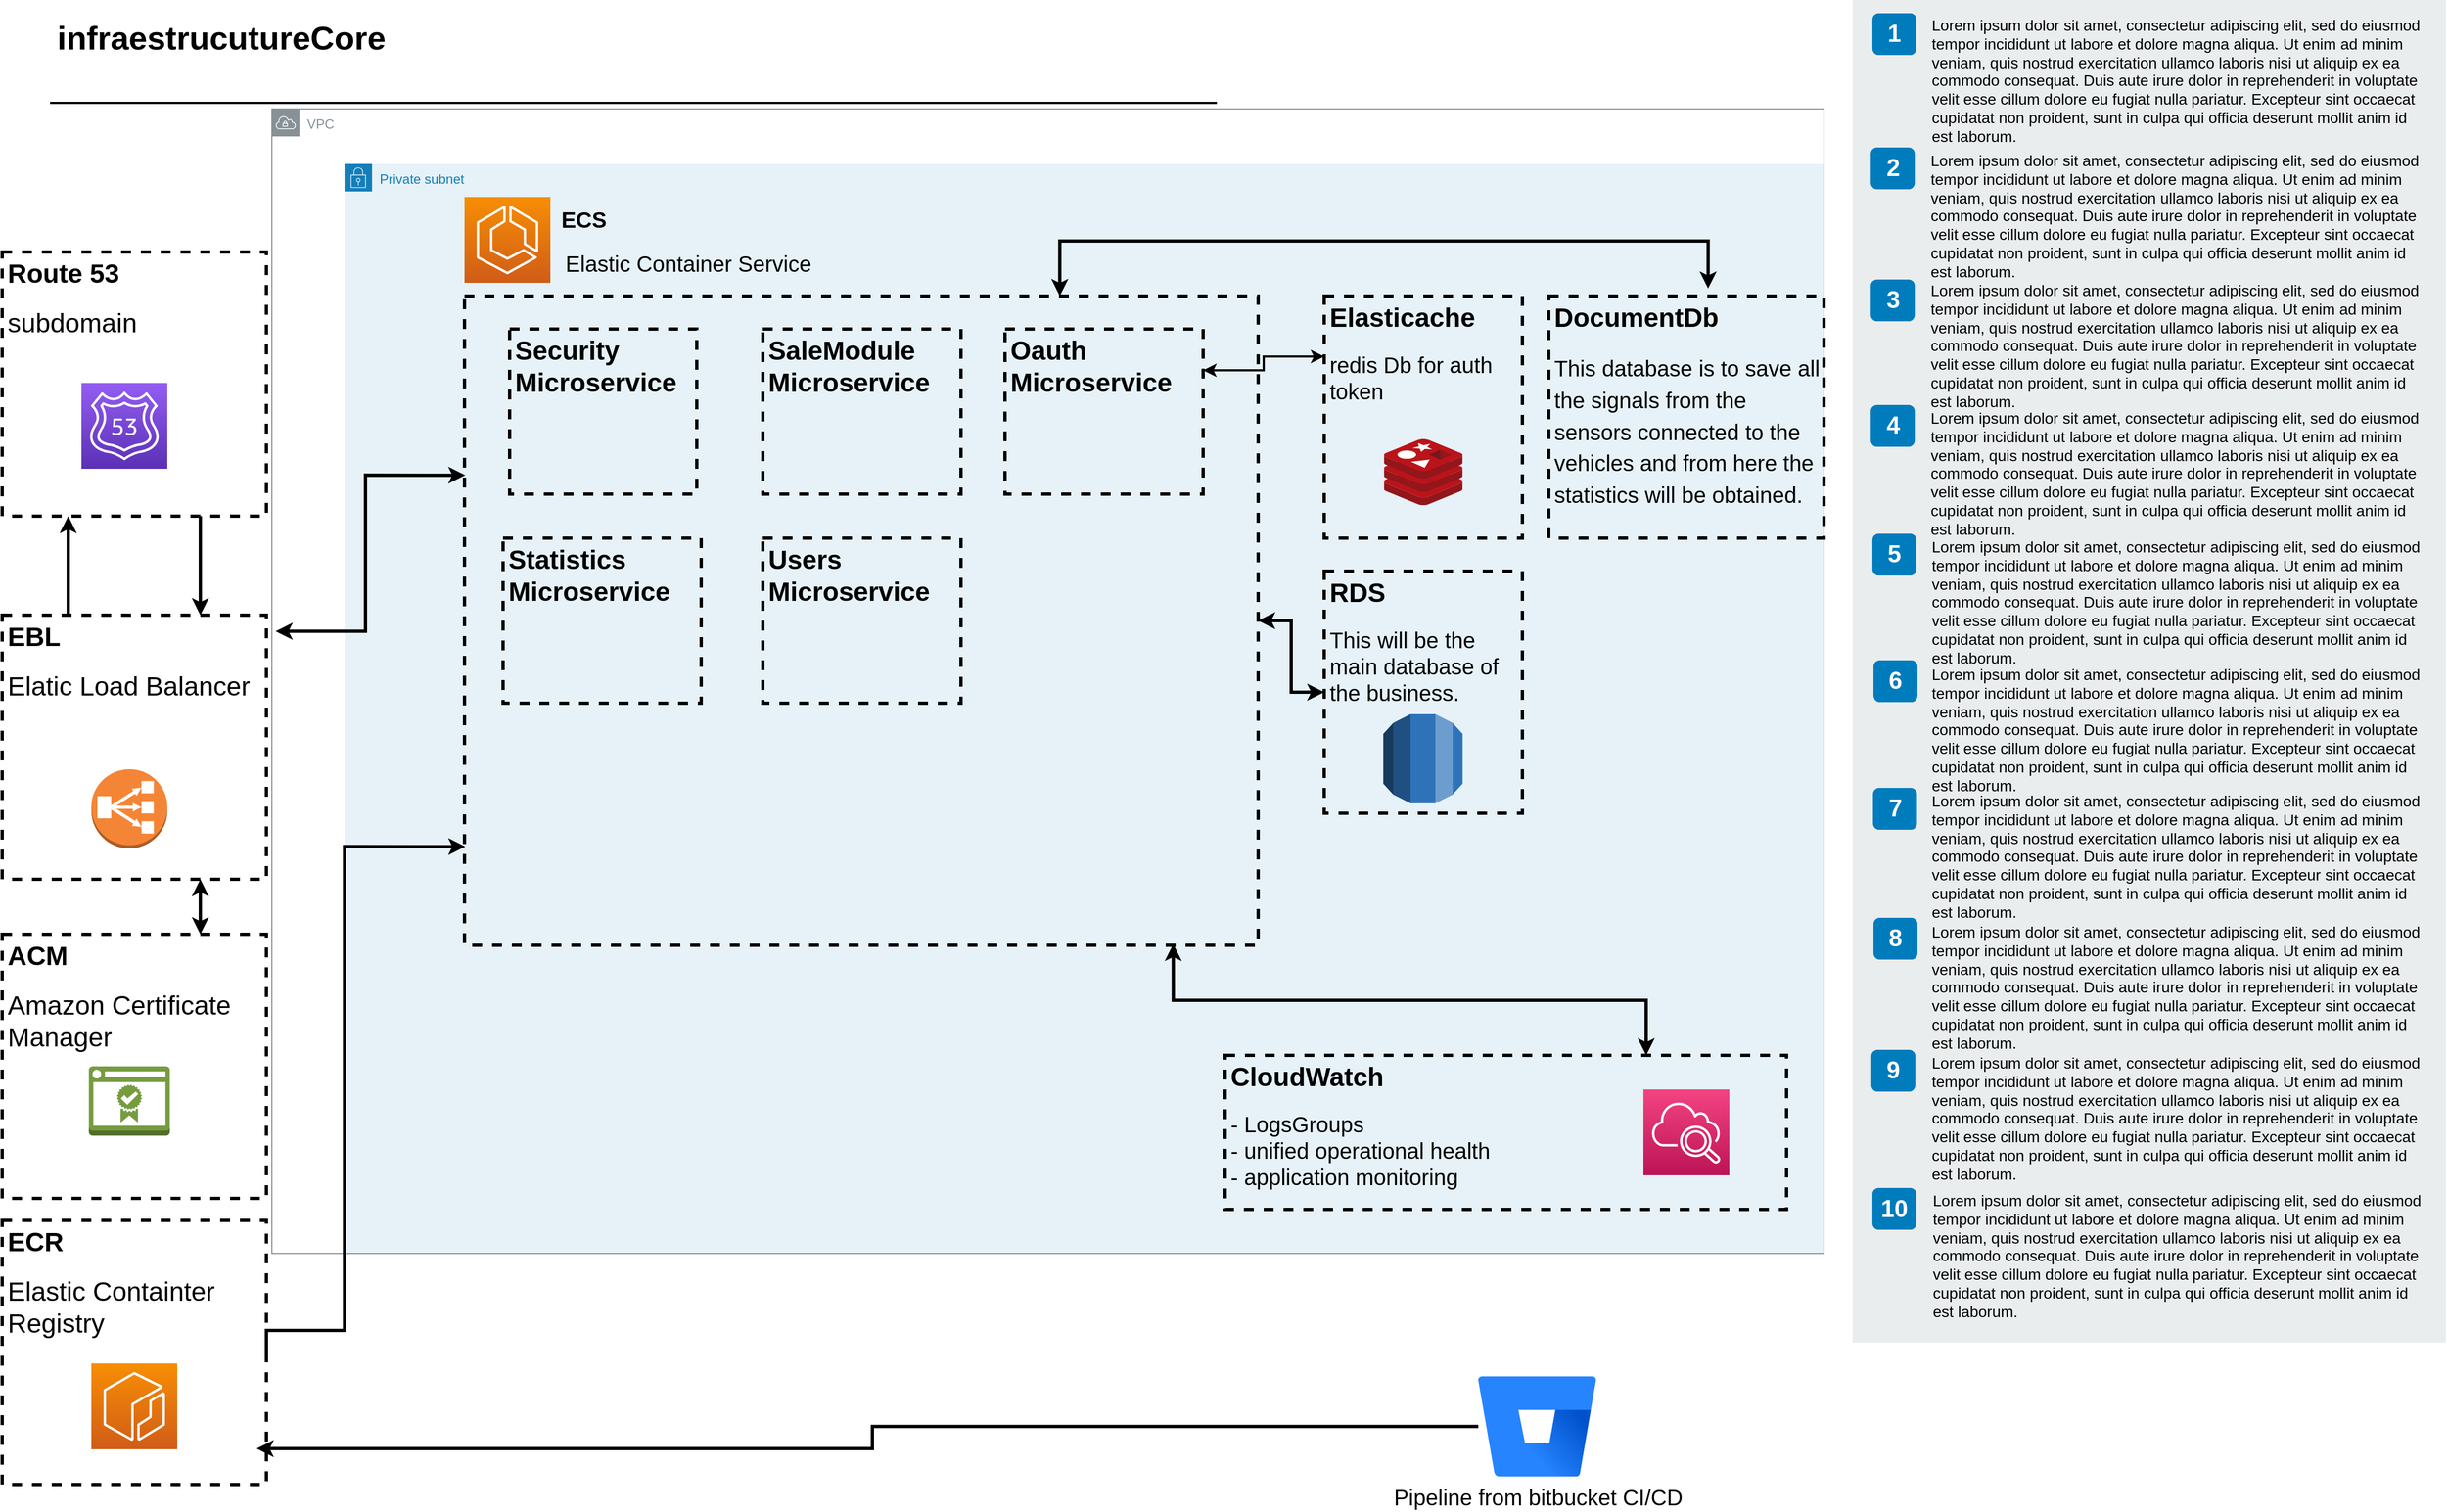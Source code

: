 <mxfile version="21.2.3" type="github">
  <diagram id="Ht1M8jgEwFfnCIfOTk4-" name="Page-1">
    <mxGraphModel dx="2296" dy="1111" grid="1" gridSize="10" guides="1" tooltips="1" connect="1" arrows="1" fold="1" page="1" pageScale="1" pageWidth="1169" pageHeight="827" math="0" shadow="0">
      <root>
        <mxCell id="0" />
        <mxCell id="1" parent="0" />
        <mxCell id="ovUjnCqYb-joogBGiaoR-35" style="edgeStyle=orthogonalEdgeStyle;rounded=0;orthogonalLoop=1;jettySize=auto;html=1;exitX=0.25;exitY=0;exitDx=0;exitDy=0;entryX=0.25;entryY=1;entryDx=0;entryDy=0;strokeWidth=3;" edge="1" parent="1" source="ovUjnCqYb-joogBGiaoR-29" target="ovUjnCqYb-joogBGiaoR-32">
          <mxGeometry relative="1" as="geometry" />
        </mxCell>
        <mxCell id="ovUjnCqYb-joogBGiaoR-46" style="edgeStyle=orthogonalEdgeStyle;rounded=0;orthogonalLoop=1;jettySize=auto;html=1;exitX=0.75;exitY=1;exitDx=0;exitDy=0;entryX=0.75;entryY=0;entryDx=0;entryDy=0;strokeWidth=3;startArrow=classic;startFill=1;" edge="1" parent="1" source="ovUjnCqYb-joogBGiaoR-29" target="ovUjnCqYb-joogBGiaoR-43">
          <mxGeometry relative="1" as="geometry" />
        </mxCell>
        <mxCell id="ovUjnCqYb-joogBGiaoR-29" value="&lt;h1 style=&quot;&quot;&gt;&lt;font style=&quot;font-size: 24px;&quot;&gt;&lt;b style=&quot;border-color: var(--border-color); text-align: center;&quot;&gt;EBL&lt;/b&gt;&lt;/font&gt;&lt;/h1&gt;&lt;h1 style=&quot;&quot;&gt;&lt;span style=&quot;font-weight: normal;&quot;&gt;Elatic Load Balancer&lt;/span&gt;&lt;/h1&gt;" style="text;html=1;strokeColor=default;fillColor=none;spacing=5;spacingTop=-20;whiteSpace=wrap;overflow=hidden;rounded=0;dashed=1;strokeWidth=3;resizeHeight=0;" vertex="1" parent="1">
          <mxGeometry x="9" y="610" width="240" height="240" as="geometry" />
        </mxCell>
        <mxCell id="-QjtrjUzRDEMRZ5MF8oH-47" value="infraestrucutureCore" style="text;html=1;resizable=0;points=[];autosize=1;align=left;verticalAlign=top;spacingTop=-4;fontSize=30;fontStyle=1" parent="1" vertex="1">
          <mxGeometry x="56.5" y="64.5" width="320" height="40" as="geometry" />
        </mxCell>
        <mxCell id="SCVMTBWpLvtzJIhz15lM-1" value="" style="line;strokeWidth=2;html=1;fontSize=14;" parent="1" vertex="1">
          <mxGeometry x="52.5" y="139.5" width="1060" height="10" as="geometry" />
        </mxCell>
        <mxCell id="7OVz4w7n9kzEPWy-4BBC-3" value="" style="rounded=0;whiteSpace=wrap;html=1;fillColor=#EAEDED;fontSize=22;fontColor=#FFFFFF;strokeColor=none;labelBackgroundColor=none;" parent="1" vertex="1">
          <mxGeometry x="1690" y="51" width="539" height="1220" as="geometry" />
        </mxCell>
        <mxCell id="7OVz4w7n9kzEPWy-4BBC-4" value="1" style="rounded=1;whiteSpace=wrap;html=1;fillColor=#007CBD;strokeColor=none;fontColor=#FFFFFF;fontStyle=1;fontSize=22;labelBackgroundColor=none;" parent="1" vertex="1">
          <mxGeometry x="1708" y="63" width="40" height="38" as="geometry" />
        </mxCell>
        <mxCell id="7OVz4w7n9kzEPWy-4BBC-5" value="2" style="rounded=1;whiteSpace=wrap;html=1;fillColor=#007CBD;strokeColor=none;fontColor=#FFFFFF;fontStyle=1;fontSize=22;labelBackgroundColor=none;" parent="1" vertex="1">
          <mxGeometry x="1706.5" y="185" width="40" height="38" as="geometry" />
        </mxCell>
        <mxCell id="7OVz4w7n9kzEPWy-4BBC-6" value="3" style="rounded=1;whiteSpace=wrap;html=1;fillColor=#007CBD;strokeColor=none;fontColor=#FFFFFF;fontStyle=1;fontSize=22;labelBackgroundColor=none;" parent="1" vertex="1">
          <mxGeometry x="1706.5" y="305" width="40" height="38" as="geometry" />
        </mxCell>
        <mxCell id="7OVz4w7n9kzEPWy-4BBC-7" value="4" style="rounded=1;whiteSpace=wrap;html=1;fillColor=#007CBD;strokeColor=none;fontColor=#FFFFFF;fontStyle=1;fontSize=22;labelBackgroundColor=none;" parent="1" vertex="1">
          <mxGeometry x="1706.5" y="419" width="40" height="38" as="geometry" />
        </mxCell>
        <mxCell id="7OVz4w7n9kzEPWy-4BBC-8" value="5" style="rounded=1;whiteSpace=wrap;html=1;fillColor=#007CBD;strokeColor=none;fontColor=#FFFFFF;fontStyle=1;fontSize=22;labelBackgroundColor=none;" parent="1" vertex="1">
          <mxGeometry x="1708" y="536" width="40" height="38" as="geometry" />
        </mxCell>
        <mxCell id="7OVz4w7n9kzEPWy-4BBC-9" value="6" style="rounded=1;whiteSpace=wrap;html=1;fillColor=#007CBD;strokeColor=none;fontColor=#FFFFFF;fontStyle=1;fontSize=22;labelBackgroundColor=none;" parent="1" vertex="1">
          <mxGeometry x="1709" y="651" width="40" height="38" as="geometry" />
        </mxCell>
        <mxCell id="7OVz4w7n9kzEPWy-4BBC-10" value="7" style="rounded=1;whiteSpace=wrap;html=1;fillColor=#007CBD;strokeColor=none;fontColor=#FFFFFF;fontStyle=1;fontSize=22;labelBackgroundColor=none;" parent="1" vertex="1">
          <mxGeometry x="1708.5" y="767" width="40" height="38" as="geometry" />
        </mxCell>
        <mxCell id="7OVz4w7n9kzEPWy-4BBC-11" value="8" style="rounded=1;whiteSpace=wrap;html=1;fillColor=#007CBD;strokeColor=none;fontColor=#FFFFFF;fontStyle=1;fontSize=22;labelBackgroundColor=none;" parent="1" vertex="1">
          <mxGeometry x="1709" y="885" width="40" height="38" as="geometry" />
        </mxCell>
        <mxCell id="7OVz4w7n9kzEPWy-4BBC-12" value="9" style="rounded=1;whiteSpace=wrap;html=1;fillColor=#007CBD;strokeColor=none;fontColor=#FFFFFF;fontStyle=1;fontSize=22;labelBackgroundColor=none;" parent="1" vertex="1">
          <mxGeometry x="1707" y="1005" width="40" height="38" as="geometry" />
        </mxCell>
        <mxCell id="7OVz4w7n9kzEPWy-4BBC-13" value="&lt;span&gt;Lorem ipsum dolor sit amet, consectetur adipiscing elit, sed do eiusmod tempor incididunt ut labore et dolore magna aliqua. Ut enim ad minim veniam, quis nostrud exercitation ullamco laboris nisi ut aliquip ex ea commodo consequat. Duis aute irure dolor in reprehenderit in voluptate velit esse cillum dolore eu fugiat nulla pariatur. Excepteur sint occaecat cupidatat non proident, sunt in culpa qui officia deserunt mollit anim id est laborum.&lt;/span&gt;&lt;br&gt;" style="text;html=1;align=left;verticalAlign=top;spacingTop=-4;fontSize=14;labelBackgroundColor=none;whiteSpace=wrap;" parent="1" vertex="1">
          <mxGeometry x="1759.5" y="62.5" width="449" height="118" as="geometry" />
        </mxCell>
        <mxCell id="7OVz4w7n9kzEPWy-4BBC-14" value="&lt;span&gt;Lorem ipsum dolor sit amet, consectetur adipiscing elit, sed do eiusmod tempor incididunt ut labore et dolore magna aliqua. Ut enim ad minim veniam, quis nostrud exercitation ullamco laboris nisi ut aliquip ex ea commodo consequat. Duis aute irure dolor in reprehenderit in voluptate velit esse cillum dolore eu fugiat nulla pariatur. Excepteur sint occaecat cupidatat non proident, sunt in culpa qui officia deserunt mollit anim id est laborum.&lt;/span&gt;&lt;br&gt;" style="text;html=1;align=left;verticalAlign=top;spacingTop=-4;fontSize=14;labelBackgroundColor=none;whiteSpace=wrap;" parent="1" vertex="1">
          <mxGeometry x="1758.5" y="185.5" width="450" height="115" as="geometry" />
        </mxCell>
        <mxCell id="7OVz4w7n9kzEPWy-4BBC-15" value="&lt;span&gt;Lorem ipsum dolor sit amet, consectetur adipiscing elit, sed do eiusmod tempor incididunt ut labore et dolore magna aliqua. Ut enim ad minim veniam, quis nostrud exercitation ullamco laboris nisi ut aliquip ex ea commodo consequat. Duis aute irure dolor in reprehenderit in voluptate velit esse cillum dolore eu fugiat nulla pariatur. Excepteur sint occaecat cupidatat non proident, sunt in culpa qui officia deserunt mollit anim id est laborum.&lt;/span&gt;&lt;br&gt;" style="text;html=1;align=left;verticalAlign=top;spacingTop=-4;fontSize=14;labelBackgroundColor=none;whiteSpace=wrap;" parent="1" vertex="1">
          <mxGeometry x="1758.5" y="303.5" width="450" height="117" as="geometry" />
        </mxCell>
        <mxCell id="7OVz4w7n9kzEPWy-4BBC-16" value="&lt;span&gt;Lorem ipsum dolor sit amet, consectetur adipiscing elit, sed do eiusmod tempor incididunt ut labore et dolore magna aliqua. Ut enim ad minim veniam, quis nostrud exercitation ullamco laboris nisi ut aliquip ex ea commodo consequat. Duis aute irure dolor in reprehenderit in voluptate velit esse cillum dolore eu fugiat nulla pariatur. Excepteur sint occaecat cupidatat non proident, sunt in culpa qui officia deserunt mollit anim id est laborum.&lt;/span&gt;&lt;br&gt;" style="text;html=1;align=left;verticalAlign=top;spacingTop=-4;fontSize=14;labelBackgroundColor=none;whiteSpace=wrap;" parent="1" vertex="1">
          <mxGeometry x="1758.5" y="419.5" width="450" height="121" as="geometry" />
        </mxCell>
        <mxCell id="7OVz4w7n9kzEPWy-4BBC-17" value="&lt;span&gt;Lorem ipsum dolor sit amet, consectetur adipiscing elit, sed do eiusmod tempor incididunt ut labore et dolore magna aliqua. Ut enim ad minim veniam, quis nostrud exercitation ullamco laboris nisi ut aliquip ex ea commodo consequat. Duis aute irure dolor in reprehenderit in voluptate velit esse cillum dolore eu fugiat nulla pariatur. Excepteur sint occaecat cupidatat non proident, sunt in culpa qui officia deserunt mollit anim id est laborum.&lt;/span&gt;&lt;br&gt;" style="text;html=1;align=left;verticalAlign=top;spacingTop=-4;fontSize=14;labelBackgroundColor=none;whiteSpace=wrap;" parent="1" vertex="1">
          <mxGeometry x="1759.5" y="536.5" width="449" height="114" as="geometry" />
        </mxCell>
        <mxCell id="7OVz4w7n9kzEPWy-4BBC-18" value="&lt;span&gt;Lorem ipsum dolor sit amet, consectetur adipiscing elit, sed do eiusmod tempor incididunt ut labore et dolore magna aliqua. Ut enim ad minim veniam, quis nostrud exercitation ullamco laboris nisi ut aliquip ex ea commodo consequat. Duis aute irure dolor in reprehenderit in voluptate velit esse cillum dolore eu fugiat nulla pariatur. Excepteur sint occaecat cupidatat non proident, sunt in culpa qui officia deserunt mollit anim id est laborum.&lt;/span&gt;&lt;br&gt;" style="text;html=1;align=left;verticalAlign=top;spacingTop=-4;fontSize=14;labelBackgroundColor=none;whiteSpace=wrap;" parent="1" vertex="1">
          <mxGeometry x="1759.5" y="652.5" width="450" height="118" as="geometry" />
        </mxCell>
        <mxCell id="7OVz4w7n9kzEPWy-4BBC-19" value="&lt;span&gt;Lorem ipsum dolor sit amet, consectetur adipiscing elit, sed do eiusmod tempor incididunt ut labore et dolore magna aliqua. Ut enim ad minim veniam, quis nostrud exercitation ullamco laboris nisi ut aliquip ex ea commodo consequat. Duis aute irure dolor in reprehenderit in voluptate velit esse cillum dolore eu fugiat nulla pariatur. Excepteur sint occaecat cupidatat non proident, sunt in culpa qui officia deserunt mollit anim id est laborum.&lt;/span&gt;&lt;br&gt;" style="text;html=1;align=left;verticalAlign=top;spacingTop=-4;fontSize=14;labelBackgroundColor=none;whiteSpace=wrap;" parent="1" vertex="1">
          <mxGeometry x="1759.5" y="767.5" width="449" height="113" as="geometry" />
        </mxCell>
        <mxCell id="7OVz4w7n9kzEPWy-4BBC-20" value="&lt;span&gt;Lorem ipsum dolor sit amet, consectetur adipiscing elit, sed do eiusmod tempor incididunt ut labore et dolore magna aliqua. Ut enim ad minim veniam, quis nostrud exercitation ullamco laboris nisi ut aliquip ex ea commodo consequat. Duis aute irure dolor in reprehenderit in voluptate velit esse cillum dolore eu fugiat nulla pariatur. Excepteur sint occaecat cupidatat non proident, sunt in culpa qui officia deserunt mollit anim id est laborum.&lt;/span&gt;&lt;br&gt;" style="text;html=1;align=left;verticalAlign=top;spacingTop=-4;fontSize=14;labelBackgroundColor=none;whiteSpace=wrap;" parent="1" vertex="1">
          <mxGeometry x="1759.5" y="886.5" width="449" height="124" as="geometry" />
        </mxCell>
        <mxCell id="7OVz4w7n9kzEPWy-4BBC-21" value="&lt;span&gt;Lorem ipsum dolor sit amet, consectetur adipiscing elit, sed do eiusmod tempor incididunt ut labore et dolore magna aliqua. Ut enim ad minim veniam, quis nostrud exercitation ullamco laboris nisi ut aliquip ex ea commodo consequat. Duis aute irure dolor in reprehenderit in voluptate velit esse cillum dolore eu fugiat nulla pariatur. Excepteur sint occaecat cupidatat non proident, sunt in culpa qui officia deserunt mollit anim id est laborum.&lt;/span&gt;&lt;br&gt;" style="text;html=1;align=left;verticalAlign=top;spacingTop=-4;fontSize=14;labelBackgroundColor=none;whiteSpace=wrap;" parent="1" vertex="1">
          <mxGeometry x="1759.5" y="1005.5" width="449" height="115" as="geometry" />
        </mxCell>
        <mxCell id="7OVz4w7n9kzEPWy-4BBC-22" value="10" style="rounded=1;whiteSpace=wrap;html=1;fillColor=#007CBD;strokeColor=none;fontColor=#FFFFFF;fontStyle=1;fontSize=22;labelBackgroundColor=none;" parent="1" vertex="1">
          <mxGeometry x="1708" y="1130.5" width="40" height="38" as="geometry" />
        </mxCell>
        <mxCell id="7OVz4w7n9kzEPWy-4BBC-23" value="&lt;span&gt;Lorem ipsum dolor sit amet, consectetur adipiscing elit, sed do eiusmod tempor incididunt ut labore et dolore magna aliqua. Ut enim ad minim veniam, quis nostrud exercitation ullamco laboris nisi ut aliquip ex ea commodo consequat. Duis aute irure dolor in reprehenderit in voluptate velit esse cillum dolore eu fugiat nulla pariatur. Excepteur sint occaecat cupidatat non proident, sunt in culpa qui officia deserunt mollit anim id est laborum.&lt;/span&gt;&lt;br&gt;" style="text;html=1;align=left;verticalAlign=top;spacingTop=-4;fontSize=14;labelBackgroundColor=none;whiteSpace=wrap;" parent="1" vertex="1">
          <mxGeometry x="1760.5" y="1131" width="449" height="115" as="geometry" />
        </mxCell>
        <mxCell id="ovUjnCqYb-joogBGiaoR-8" value="Private subnet" style="points=[[0,0],[0.25,0],[0.5,0],[0.75,0],[1,0],[1,0.25],[1,0.5],[1,0.75],[1,1],[0.75,1],[0.5,1],[0.25,1],[0,1],[0,0.75],[0,0.5],[0,0.25]];outlineConnect=0;gradientColor=none;html=1;whiteSpace=wrap;fontSize=12;fontStyle=0;container=1;pointerEvents=0;collapsible=0;recursiveResize=0;shape=mxgraph.aws4.group;grIcon=mxgraph.aws4.group_security_group;grStroke=0;strokeColor=#147EBA;fillColor=#E6F2F8;verticalAlign=top;align=left;spacingLeft=30;fontColor=#147EBA;dashed=0;" vertex="1" parent="1">
          <mxGeometry x="320" y="200" width="1344" height="990" as="geometry" />
        </mxCell>
        <mxCell id="ovUjnCqYb-joogBGiaoR-74" style="edgeStyle=orthogonalEdgeStyle;rounded=0;orthogonalLoop=1;jettySize=auto;html=1;exitX=0.75;exitY=0;exitDx=0;exitDy=0;entryX=0.579;entryY=-0.031;entryDx=0;entryDy=0;entryPerimeter=0;strokeWidth=3;startArrow=classic;startFill=1;" edge="1" parent="ovUjnCqYb-joogBGiaoR-8" source="ovUjnCqYb-joogBGiaoR-22" target="ovUjnCqYb-joogBGiaoR-72">
          <mxGeometry relative="1" as="geometry">
            <Array as="points">
              <mxPoint x="650" y="70" />
              <mxPoint x="1239" y="70" />
            </Array>
          </mxGeometry>
        </mxCell>
        <mxCell id="ovUjnCqYb-joogBGiaoR-22" value="" style="rounded=0;whiteSpace=wrap;html=1;fillColor=none;dashed=1;strokeWidth=3;" vertex="1" parent="ovUjnCqYb-joogBGiaoR-8">
          <mxGeometry x="109" y="120" width="721" height="590" as="geometry" />
        </mxCell>
        <mxCell id="ovUjnCqYb-joogBGiaoR-23" value="" style="sketch=0;points=[[0,0,0],[0.25,0,0],[0.5,0,0],[0.75,0,0],[1,0,0],[0,1,0],[0.25,1,0],[0.5,1,0],[0.75,1,0],[1,1,0],[0,0.25,0],[0,0.5,0],[0,0.75,0],[1,0.25,0],[1,0.5,0],[1,0.75,0]];outlineConnect=0;fontColor=#232F3E;gradientColor=#F78E04;gradientDirection=north;fillColor=#D05C17;strokeColor=#ffffff;dashed=0;verticalLabelPosition=bottom;verticalAlign=top;align=center;html=1;fontSize=12;fontStyle=0;aspect=fixed;shape=mxgraph.aws4.resourceIcon;resIcon=mxgraph.aws4.ecs;" vertex="1" parent="ovUjnCqYb-joogBGiaoR-8">
          <mxGeometry x="109" y="30" width="78" height="78" as="geometry" />
        </mxCell>
        <mxCell id="ovUjnCqYb-joogBGiaoR-24" value="&lt;font size=&quot;1&quot; style=&quot;&quot;&gt;&lt;b style=&quot;font-size: 20px;&quot;&gt;ECS&lt;/b&gt;&lt;/font&gt;" style="text;html=1;align=center;verticalAlign=middle;resizable=0;points=[];autosize=1;strokeColor=none;fillColor=none;" vertex="1" parent="ovUjnCqYb-joogBGiaoR-8">
          <mxGeometry x="187" y="30" width="60" height="40" as="geometry" />
        </mxCell>
        <mxCell id="ovUjnCqYb-joogBGiaoR-26" value="&lt;font style=&quot;font-size: 20px;&quot;&gt;Elastic Container Service&lt;/font&gt;" style="text;html=1;align=center;verticalAlign=middle;resizable=0;points=[];autosize=1;strokeColor=none;fillColor=none;" vertex="1" parent="ovUjnCqYb-joogBGiaoR-8">
          <mxGeometry x="187" y="70" width="250" height="40" as="geometry" />
        </mxCell>
        <mxCell id="ovUjnCqYb-joogBGiaoR-42" style="edgeStyle=orthogonalEdgeStyle;rounded=0;orthogonalLoop=1;jettySize=auto;html=1;exitX=0.75;exitY=0;exitDx=0;exitDy=0;entryX=0.893;entryY=0.998;entryDx=0;entryDy=0;entryPerimeter=0;startArrow=classic;startFill=1;strokeWidth=3;" edge="1" parent="ovUjnCqYb-joogBGiaoR-8" source="ovUjnCqYb-joogBGiaoR-39" target="ovUjnCqYb-joogBGiaoR-22">
          <mxGeometry relative="1" as="geometry" />
        </mxCell>
        <mxCell id="ovUjnCqYb-joogBGiaoR-39" value="&lt;h1&gt;CloudWatch&lt;/h1&gt;&lt;div style=&quot;font-size: 20px;&quot;&gt;&lt;font style=&quot;font-size: 20px;&quot;&gt;- LogsGroups&lt;/font&gt;&lt;/div&gt;&lt;div style=&quot;font-size: 20px;&quot;&gt;&lt;font style=&quot;font-size: 20px;&quot;&gt;-&amp;nbsp;unified operational health&lt;/font&gt;&lt;/div&gt;&lt;div style=&quot;font-size: 20px;&quot;&gt;&lt;font style=&quot;font-size: 20px;&quot;&gt;-&amp;nbsp;application monitoring&lt;/font&gt;&lt;/div&gt;&lt;div style=&quot;font-size: 20px;&quot;&gt;&lt;br&gt;&lt;/div&gt;" style="text;html=1;strokeColor=default;fillColor=none;spacing=5;spacingTop=-20;whiteSpace=wrap;overflow=hidden;rounded=0;dashed=1;strokeWidth=3;resizeHeight=0;" vertex="1" parent="ovUjnCqYb-joogBGiaoR-8">
          <mxGeometry x="800" y="810" width="510" height="140" as="geometry" />
        </mxCell>
        <mxCell id="ovUjnCqYb-joogBGiaoR-40" value="" style="sketch=0;points=[[0,0,0],[0.25,0,0],[0.5,0,0],[0.75,0,0],[1,0,0],[0,1,0],[0.25,1,0],[0.5,1,0],[0.75,1,0],[1,1,0],[0,0.25,0],[0,0.5,0],[0,0.75,0],[1,0.25,0],[1,0.5,0],[1,0.75,0]];points=[[0,0,0],[0.25,0,0],[0.5,0,0],[0.75,0,0],[1,0,0],[0,1,0],[0.25,1,0],[0.5,1,0],[0.75,1,0],[1,1,0],[0,0.25,0],[0,0.5,0],[0,0.75,0],[1,0.25,0],[1,0.5,0],[1,0.75,0]];outlineConnect=0;fontColor=#232F3E;gradientColor=#F34482;gradientDirection=north;fillColor=#BC1356;strokeColor=#ffffff;dashed=0;verticalLabelPosition=bottom;verticalAlign=top;align=center;html=1;fontSize=12;fontStyle=0;aspect=fixed;shape=mxgraph.aws4.resourceIcon;resIcon=mxgraph.aws4.cloudwatch_2;" vertex="1" parent="ovUjnCqYb-joogBGiaoR-8">
          <mxGeometry x="1180" y="841" width="78" height="78" as="geometry" />
        </mxCell>
        <mxCell id="ovUjnCqYb-joogBGiaoR-48" value="" style="shape=image;html=1;verticalAlign=top;verticalLabelPosition=bottom;labelBackgroundColor=#ffffff;imageAspect=0;aspect=fixed;image=https://cdn1.iconfinder.com/data/icons/social-media-2106/24/social_media_social_media_logo_docker-128.png" vertex="1" parent="ovUjnCqYb-joogBGiaoR-8">
          <mxGeometry x="204" y="230" width="60" height="60" as="geometry" />
        </mxCell>
        <mxCell id="ovUjnCqYb-joogBGiaoR-49" value="&lt;h1&gt;Security Microservice&lt;/h1&gt;" style="text;html=1;strokeColor=default;fillColor=none;spacing=5;spacingTop=-20;whiteSpace=wrap;overflow=hidden;rounded=0;dashed=1;strokeWidth=3;" vertex="1" parent="ovUjnCqYb-joogBGiaoR-8">
          <mxGeometry x="150" y="150" width="170" height="150" as="geometry" />
        </mxCell>
        <mxCell id="ovUjnCqYb-joogBGiaoR-58" value="&lt;h1&gt;SaleModule Microservice&lt;/h1&gt;" style="text;html=1;strokeColor=default;fillColor=none;spacing=5;spacingTop=-20;whiteSpace=wrap;overflow=hidden;rounded=0;dashed=1;strokeWidth=3;" vertex="1" parent="ovUjnCqYb-joogBGiaoR-8">
          <mxGeometry x="380" y="150" width="180" height="150" as="geometry" />
        </mxCell>
        <mxCell id="ovUjnCqYb-joogBGiaoR-59" value="" style="shape=image;html=1;verticalAlign=top;verticalLabelPosition=bottom;labelBackgroundColor=#ffffff;imageAspect=0;aspect=fixed;image=https://cdn1.iconfinder.com/data/icons/social-media-2106/24/social_media_social_media_logo_docker-128.png" vertex="1" parent="ovUjnCqYb-joogBGiaoR-8">
          <mxGeometry x="430" y="220" width="70" height="70" as="geometry" />
        </mxCell>
        <mxCell id="ovUjnCqYb-joogBGiaoR-71" style="edgeStyle=orthogonalEdgeStyle;rounded=0;orthogonalLoop=1;jettySize=auto;html=1;exitX=1;exitY=0.25;exitDx=0;exitDy=0;entryX=0;entryY=0.25;entryDx=0;entryDy=0;startArrow=classic;startFill=1;strokeWidth=2;" edge="1" parent="ovUjnCqYb-joogBGiaoR-8" source="ovUjnCqYb-joogBGiaoR-60" target="ovUjnCqYb-joogBGiaoR-66">
          <mxGeometry relative="1" as="geometry" />
        </mxCell>
        <mxCell id="ovUjnCqYb-joogBGiaoR-60" value="&lt;h1&gt;Oauth Microservice&lt;/h1&gt;" style="text;html=1;strokeColor=default;fillColor=none;spacing=5;spacingTop=-20;whiteSpace=wrap;overflow=hidden;rounded=0;dashed=1;strokeWidth=3;" vertex="1" parent="ovUjnCqYb-joogBGiaoR-8">
          <mxGeometry x="600" y="150" width="180" height="150" as="geometry" />
        </mxCell>
        <mxCell id="ovUjnCqYb-joogBGiaoR-61" value="" style="shape=image;html=1;verticalAlign=top;verticalLabelPosition=bottom;labelBackgroundColor=#ffffff;imageAspect=0;aspect=fixed;image=https://cdn1.iconfinder.com/data/icons/social-media-2106/24/social_media_social_media_logo_docker-128.png" vertex="1" parent="ovUjnCqYb-joogBGiaoR-8">
          <mxGeometry x="650" y="220" width="70" height="70" as="geometry" />
        </mxCell>
        <mxCell id="ovUjnCqYb-joogBGiaoR-62" value="&lt;h1&gt;Statistics Microservice&lt;/h1&gt;" style="text;html=1;strokeColor=default;fillColor=none;spacing=5;spacingTop=-20;whiteSpace=wrap;overflow=hidden;rounded=0;dashed=1;strokeWidth=3;" vertex="1" parent="ovUjnCqYb-joogBGiaoR-8">
          <mxGeometry x="144" y="340" width="180" height="150" as="geometry" />
        </mxCell>
        <mxCell id="ovUjnCqYb-joogBGiaoR-63" value="" style="shape=image;html=1;verticalAlign=top;verticalLabelPosition=bottom;labelBackgroundColor=#ffffff;imageAspect=0;aspect=fixed;image=https://cdn1.iconfinder.com/data/icons/social-media-2106/24/social_media_social_media_logo_docker-128.png" vertex="1" parent="ovUjnCqYb-joogBGiaoR-8">
          <mxGeometry x="194" y="410" width="70" height="70" as="geometry" />
        </mxCell>
        <mxCell id="ovUjnCqYb-joogBGiaoR-64" value="&lt;h1&gt;Users Microservice&lt;/h1&gt;" style="text;html=1;strokeColor=default;fillColor=none;spacing=5;spacingTop=-20;whiteSpace=wrap;overflow=hidden;rounded=0;dashed=1;strokeWidth=3;" vertex="1" parent="ovUjnCqYb-joogBGiaoR-8">
          <mxGeometry x="380" y="340" width="180" height="150" as="geometry" />
        </mxCell>
        <mxCell id="ovUjnCqYb-joogBGiaoR-65" value="" style="shape=image;html=1;verticalAlign=top;verticalLabelPosition=bottom;labelBackgroundColor=#ffffff;imageAspect=0;aspect=fixed;image=https://cdn1.iconfinder.com/data/icons/social-media-2106/24/social_media_social_media_logo_docker-128.png" vertex="1" parent="ovUjnCqYb-joogBGiaoR-8">
          <mxGeometry x="430" y="410" width="70" height="70" as="geometry" />
        </mxCell>
        <mxCell id="ovUjnCqYb-joogBGiaoR-66" value="&lt;h1&gt;Elasticache&lt;/h1&gt;&lt;div style=&quot;&quot;&gt;&lt;font style=&quot;font-size: 20px;&quot;&gt;redis Db for auth token&lt;/font&gt;&lt;br&gt;&lt;/div&gt;&lt;div style=&quot;font-size: 20px;&quot;&gt;&lt;br&gt;&lt;/div&gt;" style="text;html=1;strokeColor=default;fillColor=none;spacing=5;spacingTop=-20;whiteSpace=wrap;overflow=hidden;rounded=0;dashed=1;strokeWidth=3;resizeHeight=0;" vertex="1" parent="ovUjnCqYb-joogBGiaoR-8">
          <mxGeometry x="890" y="120" width="180" height="220" as="geometry" />
        </mxCell>
        <mxCell id="ovUjnCqYb-joogBGiaoR-69" value="" style="image;sketch=0;aspect=fixed;html=1;points=[];align=center;fontSize=12;image=img/lib/mscae/Cache_Redis_Product.svg;" vertex="1" parent="ovUjnCqYb-joogBGiaoR-8">
          <mxGeometry x="944.28" y="250" width="71.43" height="60" as="geometry" />
        </mxCell>
        <mxCell id="ovUjnCqYb-joogBGiaoR-72" value="&lt;h1&gt;&lt;span style=&quot;background-color: initial;&quot;&gt;DocumentDb&lt;/span&gt;&lt;/h1&gt;&lt;h1&gt;&lt;span style=&quot;font-weight: normal;&quot;&gt;&lt;font style=&quot;font-size: 20px;&quot;&gt;This database is to save all the signals from the sensors connected to the vehicles and from here the statistics will be obtained.&lt;/font&gt;&lt;/span&gt;&lt;br&gt;&lt;/h1&gt;&lt;div style=&quot;font-size: 20px;&quot;&gt;&lt;br&gt;&lt;/div&gt;" style="text;html=1;strokeColor=default;fillColor=none;spacing=5;spacingTop=-20;whiteSpace=wrap;overflow=hidden;rounded=0;dashed=1;strokeWidth=3;resizeHeight=0;" vertex="1" parent="ovUjnCqYb-joogBGiaoR-8">
          <mxGeometry x="1094" y="120" width="250" height="220" as="geometry" />
        </mxCell>
        <mxCell id="ovUjnCqYb-joogBGiaoR-75" value="" style="outlineConnect=0;dashed=0;verticalLabelPosition=bottom;verticalAlign=top;align=center;html=1;shape=mxgraph.aws3.rds;fillColor=#2E73B8;gradientColor=none;" vertex="1" parent="ovUjnCqYb-joogBGiaoR-8">
          <mxGeometry x="943.71" y="500" width="72" height="81" as="geometry" />
        </mxCell>
        <mxCell id="ovUjnCqYb-joogBGiaoR-79" style="edgeStyle=orthogonalEdgeStyle;rounded=0;orthogonalLoop=1;jettySize=auto;html=1;exitX=0;exitY=0.5;exitDx=0;exitDy=0;strokeWidth=3;startArrow=classic;startFill=1;" edge="1" parent="ovUjnCqYb-joogBGiaoR-8" source="ovUjnCqYb-joogBGiaoR-76" target="ovUjnCqYb-joogBGiaoR-22">
          <mxGeometry relative="1" as="geometry" />
        </mxCell>
        <mxCell id="ovUjnCqYb-joogBGiaoR-76" value="&lt;h1&gt;RDS&lt;/h1&gt;&lt;div style=&quot;&quot;&gt;&lt;font style=&quot;font-size: 20px;&quot;&gt;This will be the main database of the business.&lt;/font&gt;&lt;br&gt;&lt;/div&gt;&lt;div style=&quot;font-size: 20px;&quot;&gt;&lt;br&gt;&lt;/div&gt;" style="text;html=1;strokeColor=default;fillColor=none;spacing=5;spacingTop=-20;whiteSpace=wrap;overflow=hidden;rounded=0;dashed=1;strokeWidth=3;resizeHeight=0;" vertex="1" parent="ovUjnCqYb-joogBGiaoR-8">
          <mxGeometry x="890" y="370" width="180" height="220" as="geometry" />
        </mxCell>
        <mxCell id="ovUjnCqYb-joogBGiaoR-78" style="edgeStyle=orthogonalEdgeStyle;rounded=0;orthogonalLoop=1;jettySize=auto;html=1;exitX=0.5;exitY=1;exitDx=0;exitDy=0;" edge="1" parent="ovUjnCqYb-joogBGiaoR-8" source="ovUjnCqYb-joogBGiaoR-76" target="ovUjnCqYb-joogBGiaoR-76">
          <mxGeometry relative="1" as="geometry" />
        </mxCell>
        <mxCell id="ovUjnCqYb-joogBGiaoR-80" value="VPC" style="sketch=0;outlineConnect=0;gradientColor=none;html=1;whiteSpace=wrap;fontSize=12;fontStyle=0;shape=mxgraph.aws4.group;grIcon=mxgraph.aws4.group_vpc;strokeColor=#879196;fillColor=none;verticalAlign=top;align=left;spacingLeft=30;fontColor=#879196;dashed=0;" vertex="1" parent="ovUjnCqYb-joogBGiaoR-8">
          <mxGeometry x="-66" y="-50" width="1410" height="1040" as="geometry" />
        </mxCell>
        <mxCell id="ovUjnCqYb-joogBGiaoR-17" value="" style="edgeStyle=orthogonalEdgeStyle;rounded=0;orthogonalLoop=1;jettySize=auto;exitX=0;exitY=0.5;exitDx=0;exitDy=0;entryX=0.963;entryY=0.864;entryDx=0;entryDy=0;fontSize=17;spacing=10;html=1;fontFamily=Helvetica;strokeWidth=3;entryPerimeter=0;" edge="1" parent="1" source="ovUjnCqYb-joogBGiaoR-12" target="ovUjnCqYb-joogBGiaoR-18">
          <mxGeometry relative="1" as="geometry">
            <mxPoint x="1073.0" y="1346.5" as="targetPoint" />
          </mxGeometry>
        </mxCell>
        <mxCell id="ovUjnCqYb-joogBGiaoR-12" value="&lt;font style=&quot;font-size: 20px;&quot;&gt;Pipeline from bitbucket CI/CD&lt;/font&gt;" style="image;html=1;image=img/lib/atlassian/Bitbucket_Logo.svg;" vertex="1" parent="1">
          <mxGeometry x="1350" y="1301.5" width="107" height="91.5" as="geometry" />
        </mxCell>
        <mxCell id="ovUjnCqYb-joogBGiaoR-27" style="edgeStyle=orthogonalEdgeStyle;rounded=0;orthogonalLoop=1;jettySize=auto;html=1;exitX=1;exitY=0.5;exitDx=0;exitDy=0;strokeWidth=3;entryX=0.001;entryY=0.848;entryDx=0;entryDy=0;entryPerimeter=0;" edge="1" parent="1" source="ovUjnCqYb-joogBGiaoR-18" target="ovUjnCqYb-joogBGiaoR-22">
          <mxGeometry relative="1" as="geometry">
            <Array as="points">
              <mxPoint x="320" y="1260" />
              <mxPoint x="320" y="820" />
            </Array>
          </mxGeometry>
        </mxCell>
        <mxCell id="ovUjnCqYb-joogBGiaoR-18" value="&lt;h1&gt;ECR&lt;/h1&gt;&lt;div&gt;&lt;h1 style=&quot;border-color: var(--border-color);&quot;&gt;&lt;span style=&quot;font-weight: normal;&quot;&gt;Elastic Containter Registry&lt;/span&gt;&lt;/h1&gt;&lt;/div&gt;" style="text;html=1;strokeColor=default;fillColor=none;spacing=5;spacingTop=-20;whiteSpace=wrap;overflow=hidden;rounded=0;dashed=1;strokeWidth=3;resizeHeight=0;" vertex="1" parent="1">
          <mxGeometry x="9" y="1160" width="240" height="240" as="geometry" />
        </mxCell>
        <mxCell id="ovUjnCqYb-joogBGiaoR-20" value="" style="sketch=0;points=[[0,0,0],[0.25,0,0],[0.5,0,0],[0.75,0,0],[1,0,0],[0,1,0],[0.25,1,0],[0.5,1,0],[0.75,1,0],[1,1,0],[0,0.25,0],[0,0.5,0],[0,0.75,0],[1,0.25,0],[1,0.5,0],[1,0.75,0]];outlineConnect=0;fontColor=#232F3E;gradientColor=#F78E04;gradientDirection=north;fillColor=#D05C17;strokeColor=#ffffff;dashed=0;verticalLabelPosition=bottom;verticalAlign=top;align=center;html=1;fontSize=12;fontStyle=0;aspect=fixed;shape=mxgraph.aws4.resourceIcon;resIcon=mxgraph.aws4.ecr;" vertex="1" parent="1">
          <mxGeometry x="90" y="1290" width="78" height="78" as="geometry" />
        </mxCell>
        <mxCell id="ovUjnCqYb-joogBGiaoR-28" value="&lt;font style=&quot;font-size: 20px;&quot;&gt;&lt;br&gt;&lt;/font&gt;" style="outlineConnect=0;dashed=0;verticalLabelPosition=bottom;verticalAlign=top;align=center;html=1;shape=mxgraph.aws3.classic_load_balancer;fillColor=#F58536;gradientColor=none;" vertex="1" parent="1">
          <mxGeometry x="90" y="750" width="69" height="72" as="geometry" />
        </mxCell>
        <mxCell id="ovUjnCqYb-joogBGiaoR-31" style="edgeStyle=orthogonalEdgeStyle;rounded=0;orthogonalLoop=1;jettySize=auto;html=1;exitX=1.035;exitY=0.061;exitDx=0;exitDy=0;entryX=0.001;entryY=0.276;entryDx=0;entryDy=0;entryPerimeter=0;strokeWidth=3;startArrow=classic;startFill=1;exitPerimeter=0;" edge="1" parent="1" source="ovUjnCqYb-joogBGiaoR-29" target="ovUjnCqYb-joogBGiaoR-22">
          <mxGeometry relative="1" as="geometry" />
        </mxCell>
        <mxCell id="ovUjnCqYb-joogBGiaoR-34" style="edgeStyle=orthogonalEdgeStyle;rounded=0;orthogonalLoop=1;jettySize=auto;html=1;exitX=0.75;exitY=1;exitDx=0;exitDy=0;entryX=0.75;entryY=0;entryDx=0;entryDy=0;strokeWidth=3;" edge="1" parent="1" source="ovUjnCqYb-joogBGiaoR-32" target="ovUjnCqYb-joogBGiaoR-29">
          <mxGeometry relative="1" as="geometry" />
        </mxCell>
        <mxCell id="ovUjnCqYb-joogBGiaoR-32" value="&lt;h1 style=&quot;&quot;&gt;&lt;font style=&quot;font-size: 24px;&quot;&gt;&lt;b style=&quot;border-color: var(--border-color); text-align: center;&quot;&gt;Route 53&lt;/b&gt;&lt;/font&gt;&lt;/h1&gt;&lt;h1 style=&quot;&quot;&gt;&lt;span style=&quot;font-weight: normal;&quot;&gt;subdomain&lt;/span&gt;&lt;br&gt;&lt;/h1&gt;" style="text;html=1;strokeColor=default;fillColor=none;spacing=5;spacingTop=-20;whiteSpace=wrap;overflow=hidden;rounded=0;dashed=1;strokeWidth=3;resizeHeight=0;" vertex="1" parent="1">
          <mxGeometry x="9" y="280" width="240" height="240" as="geometry" />
        </mxCell>
        <mxCell id="ovUjnCqYb-joogBGiaoR-36" value="" style="sketch=0;points=[[0,0,0],[0.25,0,0],[0.5,0,0],[0.75,0,0],[1,0,0],[0,1,0],[0.25,1,0],[0.5,1,0],[0.75,1,0],[1,1,0],[0,0.25,0],[0,0.5,0],[0,0.75,0],[1,0.25,0],[1,0.5,0],[1,0.75,0]];outlineConnect=0;fontColor=#232F3E;gradientColor=#945DF2;gradientDirection=north;fillColor=#5A30B5;strokeColor=#ffffff;dashed=0;verticalLabelPosition=bottom;verticalAlign=top;align=center;html=1;fontSize=12;fontStyle=0;aspect=fixed;shape=mxgraph.aws4.resourceIcon;resIcon=mxgraph.aws4.route_53;" vertex="1" parent="1">
          <mxGeometry x="81" y="399" width="78" height="78" as="geometry" />
        </mxCell>
        <mxCell id="ovUjnCqYb-joogBGiaoR-43" value="&lt;h1 style=&quot;&quot;&gt;&lt;font style=&quot;font-size: 24px;&quot;&gt;&lt;b style=&quot;border-color: var(--border-color); text-align: center;&quot;&gt;ACM&lt;/b&gt;&lt;/font&gt;&lt;/h1&gt;&lt;h1 style=&quot;&quot;&gt;&lt;span style=&quot;font-weight: 400;&quot;&gt;Amazon Certificate Manager&lt;/span&gt;&lt;/h1&gt;" style="text;html=1;strokeColor=default;fillColor=none;spacing=5;spacingTop=-20;whiteSpace=wrap;overflow=hidden;rounded=0;dashed=1;strokeWidth=3;resizeHeight=0;" vertex="1" parent="1">
          <mxGeometry x="9" y="900" width="240" height="240" as="geometry" />
        </mxCell>
        <mxCell id="ovUjnCqYb-joogBGiaoR-45" value="" style="outlineConnect=0;dashed=0;verticalLabelPosition=bottom;verticalAlign=top;align=center;html=1;shape=mxgraph.aws3.certificate_manager_2;fillColor=#759C3E;gradientColor=none;" vertex="1" parent="1">
          <mxGeometry x="87.75" y="1020" width="73.5" height="63" as="geometry" />
        </mxCell>
      </root>
    </mxGraphModel>
  </diagram>
</mxfile>
